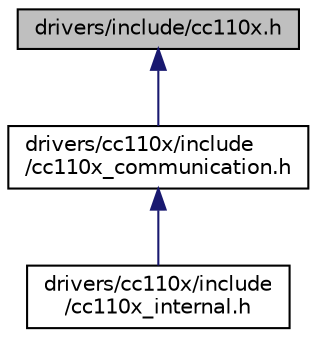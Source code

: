 digraph "drivers/include/cc110x.h"
{
 // LATEX_PDF_SIZE
  edge [fontname="Helvetica",fontsize="10",labelfontname="Helvetica",labelfontsize="10"];
  node [fontname="Helvetica",fontsize="10",shape=record];
  Node1 [label="drivers/include/cc110x.h",height=0.2,width=0.4,color="black", fillcolor="grey75", style="filled", fontcolor="black",tooltip="Interface definition for the CC1100/CC1101 driver."];
  Node1 -> Node2 [dir="back",color="midnightblue",fontsize="10",style="solid",fontname="Helvetica"];
  Node2 [label="drivers/cc110x/include\l/cc110x_communication.h",height=0.2,width=0.4,color="black", fillcolor="white", style="filled",URL="$cc110x__communication_8h.html",tooltip="Functions to communicate with the CC1100/CC1101 transceiver."];
  Node2 -> Node3 [dir="back",color="midnightblue",fontsize="10",style="solid",fontname="Helvetica"];
  Node3 [label="drivers/cc110x/include\l/cc110x_internal.h",height=0.2,width=0.4,color="black", fillcolor="white", style="filled",URL="$cc110x__internal_8h.html",tooltip="Internal functions of the CC110x transceiver driver."];
}
